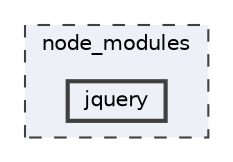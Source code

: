 digraph "node_modules/jquery"
{
 // LATEX_PDF_SIZE
  bgcolor="transparent";
  edge [fontname=Helvetica,fontsize=10,labelfontname=Helvetica,labelfontsize=10];
  node [fontname=Helvetica,fontsize=10,shape=box,height=0.2,width=0.4];
  compound=true
  subgraph clusterdir_acd06b18086a0dd2ae699b1e0b775be8 {
    graph [ bgcolor="#edf0f7", pencolor="grey25", label="node_modules", fontname=Helvetica,fontsize=10 style="filled,dashed", URL="dir_acd06b18086a0dd2ae699b1e0b775be8.html",tooltip=""]
  dir_dd90a3fee7ef93e75e6183266fdd3313 [label="jquery", fillcolor="#edf0f7", color="grey25", style="filled,bold", URL="dir_dd90a3fee7ef93e75e6183266fdd3313.html",tooltip=""];
  }
}
